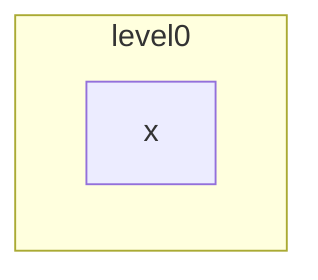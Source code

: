 flowchart TD
  subgraph level0_64["level0"]
    x_55["x"]
  end


  classDef highlight fill:#FFFFAA,stroke:#333;